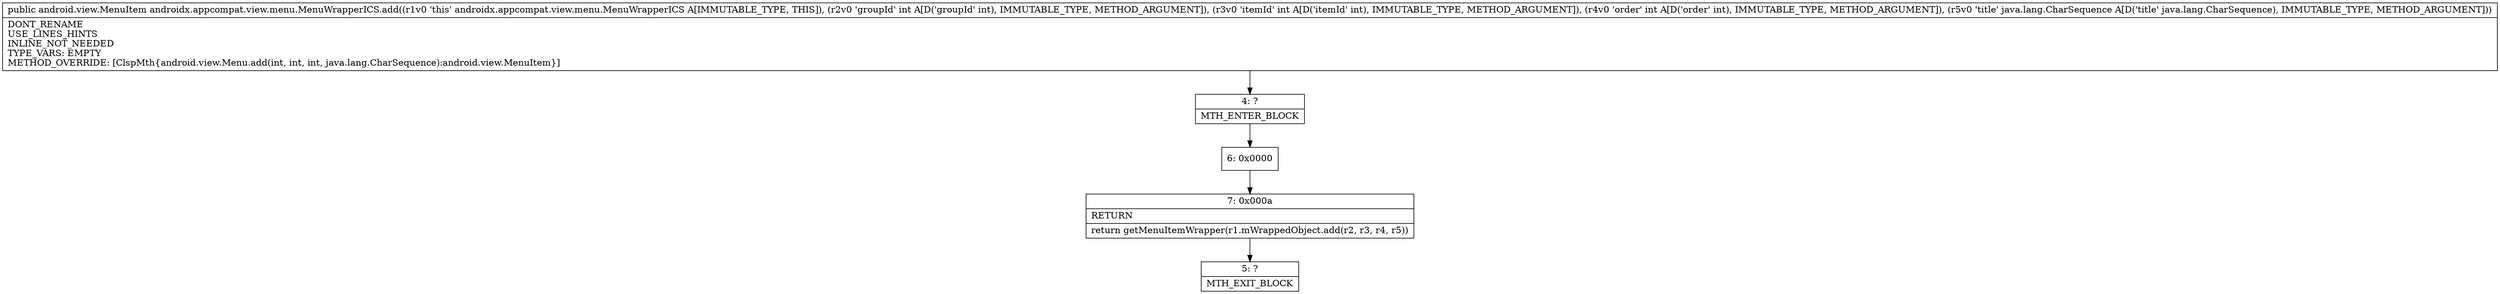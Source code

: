 digraph "CFG forandroidx.appcompat.view.menu.MenuWrapperICS.add(IIILjava\/lang\/CharSequence;)Landroid\/view\/MenuItem;" {
Node_4 [shape=record,label="{4\:\ ?|MTH_ENTER_BLOCK\l}"];
Node_6 [shape=record,label="{6\:\ 0x0000}"];
Node_7 [shape=record,label="{7\:\ 0x000a|RETURN\l|return getMenuItemWrapper(r1.mWrappedObject.add(r2, r3, r4, r5))\l}"];
Node_5 [shape=record,label="{5\:\ ?|MTH_EXIT_BLOCK\l}"];
MethodNode[shape=record,label="{public android.view.MenuItem androidx.appcompat.view.menu.MenuWrapperICS.add((r1v0 'this' androidx.appcompat.view.menu.MenuWrapperICS A[IMMUTABLE_TYPE, THIS]), (r2v0 'groupId' int A[D('groupId' int), IMMUTABLE_TYPE, METHOD_ARGUMENT]), (r3v0 'itemId' int A[D('itemId' int), IMMUTABLE_TYPE, METHOD_ARGUMENT]), (r4v0 'order' int A[D('order' int), IMMUTABLE_TYPE, METHOD_ARGUMENT]), (r5v0 'title' java.lang.CharSequence A[D('title' java.lang.CharSequence), IMMUTABLE_TYPE, METHOD_ARGUMENT]))  | DONT_RENAME\lUSE_LINES_HINTS\lINLINE_NOT_NEEDED\lTYPE_VARS: EMPTY\lMETHOD_OVERRIDE: [ClspMth\{android.view.Menu.add(int, int, int, java.lang.CharSequence):android.view.MenuItem\}]\l}"];
MethodNode -> Node_4;Node_4 -> Node_6;
Node_6 -> Node_7;
Node_7 -> Node_5;
}


